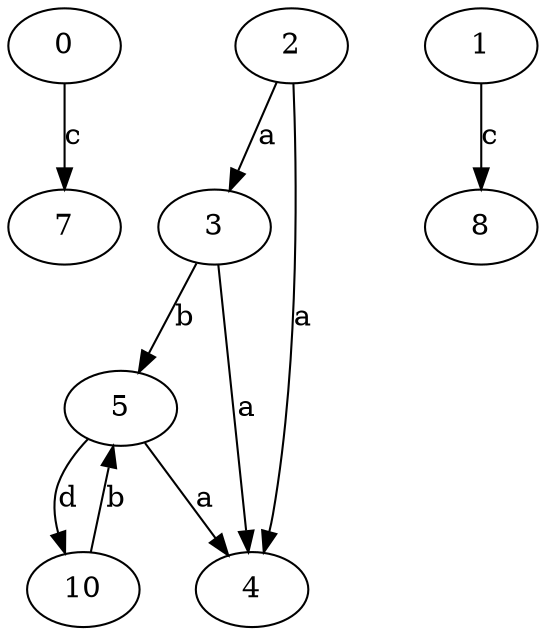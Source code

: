 strict digraph  {
0;
2;
3;
1;
4;
5;
7;
8;
10;
0 -> 7  [label=c];
2 -> 3  [label=a];
2 -> 4  [label=a];
3 -> 4  [label=a];
3 -> 5  [label=b];
1 -> 8  [label=c];
5 -> 4  [label=a];
5 -> 10  [label=d];
10 -> 5  [label=b];
}
